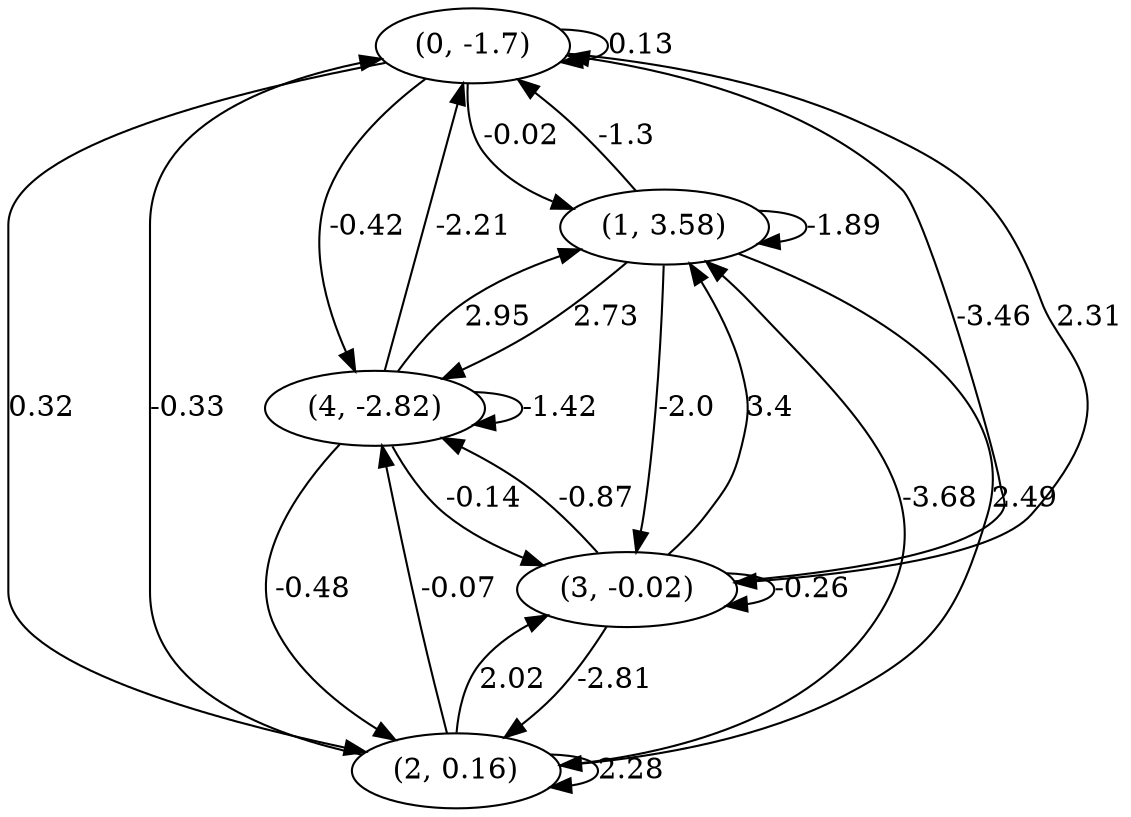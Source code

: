 digraph {
    0 [ label = "(0, -1.7)" ]
    1 [ label = "(1, 3.58)" ]
    2 [ label = "(2, 0.16)" ]
    3 [ label = "(3, -0.02)" ]
    4 [ label = "(4, -2.82)" ]
    0 -> 0 [ label = "0.13" ]
    1 -> 1 [ label = "-1.89" ]
    2 -> 2 [ label = "2.28" ]
    3 -> 3 [ label = "-0.26" ]
    4 -> 4 [ label = "-1.42" ]
    1 -> 0 [ label = "-1.3" ]
    2 -> 0 [ label = "-0.33" ]
    3 -> 0 [ label = "-3.46" ]
    4 -> 0 [ label = "-2.21" ]
    0 -> 1 [ label = "-0.02" ]
    2 -> 1 [ label = "-3.68" ]
    3 -> 1 [ label = "3.4" ]
    4 -> 1 [ label = "2.95" ]
    0 -> 2 [ label = "0.32" ]
    1 -> 2 [ label = "2.49" ]
    3 -> 2 [ label = "-2.81" ]
    4 -> 2 [ label = "-0.48" ]
    0 -> 3 [ label = "2.31" ]
    1 -> 3 [ label = "-2.0" ]
    2 -> 3 [ label = "2.02" ]
    4 -> 3 [ label = "-0.14" ]
    0 -> 4 [ label = "-0.42" ]
    1 -> 4 [ label = "2.73" ]
    2 -> 4 [ label = "-0.07" ]
    3 -> 4 [ label = "-0.87" ]
}

